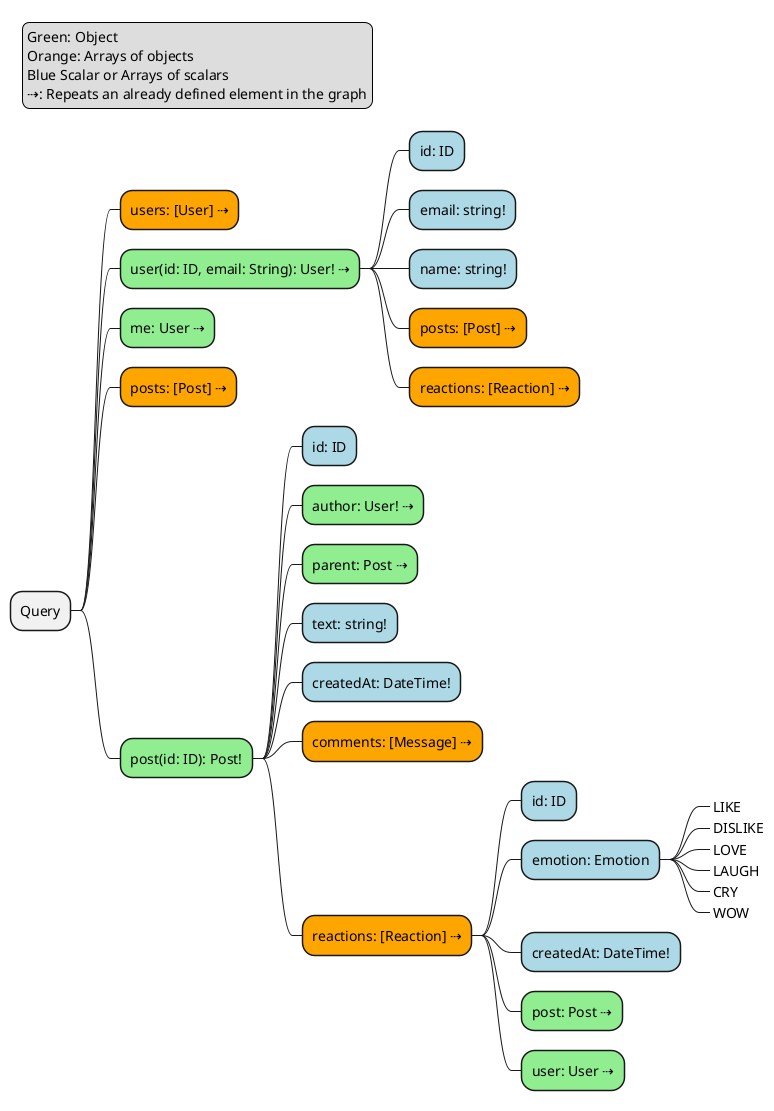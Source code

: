 @startuml SchemaQuery

@startmindmap

* Query
**[#orange] users: [User] ⇢
**[#lightgreen] user(id: ID, email: String): User! ⇢
***[#lightblue] id: ID
***[#lightblue] email: string!
***[#lightblue] name: string!
***[#orange] posts: [Post] ⇢
***[#orange] reactions: [Reaction] ⇢
**[#lightgreen] me: User ⇢
**[#orange] posts: [Post] ⇢
**[#lightgreen] post(id: ID): Post!
***[#lightblue] id: ID
***[#lightgreen] author: User! ⇢
***[#lightgreen] parent: Post ⇢
***[#lightblue] text: string!
***[#lightblue] createdAt: DateTime!
***[#orange] comments: [Message] ⇢
***[#orange] reactions: [Reaction] ⇢
****[#lightblue] id: ID
****[#lightblue] emotion: Emotion
*****_ LIKE
*****_ DISLIKE
*****_ LOVE
*****_ LAUGH
*****_ CRY
*****_ WOW
****[#lightblue] createdAt: DateTime!
****[#lightgreen] post: Post ⇢
****[#lightgreen] user: User ⇢

legend top left
  Green: Object
  Orange: Arrays of objects
  Blue Scalar or Arrays of scalars
  ⇢: Repeats an already defined element in the graph
endlegend

@endmindmap

@enduml
